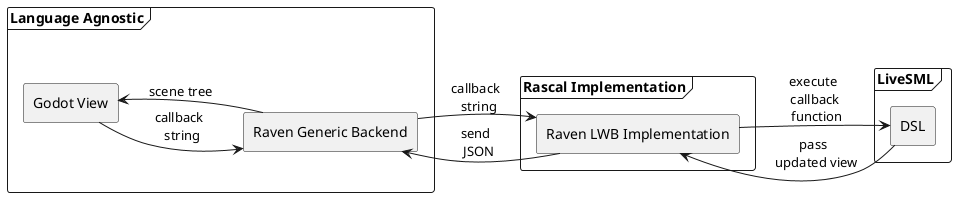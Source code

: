 @startuml
left to right direction

frame "Language Agnostic" {
rectangle "Godot View" as godotView
rectangle "Raven Generic Backend" as genericPart
}
frame "Rascal Implementation" {
rectangle "Raven LWB Implementation" as lwbPart
}
frame "LiveSML" {
rectangle "DSL" as dsl
}

godotView --> genericPart : callback \n string
genericPart --> godotView : scene tree
genericPart --> lwbPart : callback \n string
lwbPart --> dsl : execute \n callback \n function
lwbPart <-- dsl  : pass \n updated view
lwbPart --> genericPart : send \n JSON


@enduml
